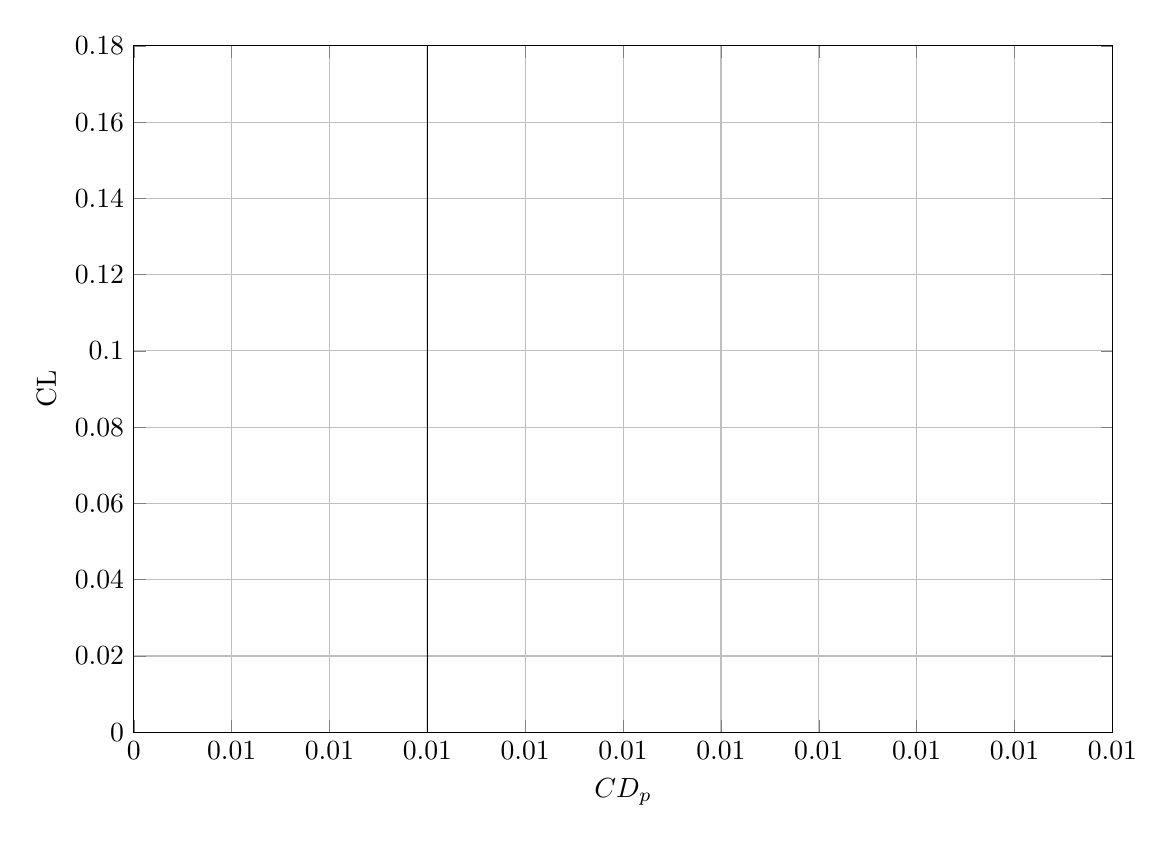 %Induced Drag coefficient vs Alpha Wing for WING 
\begin{tikzpicture}

\begin{axis}[
width=14.01cm,
height=10.3cm,
scaled ticks=false, tick label style={/pgf/number format/fixed},
xmin=0.004,
xmax=0.014,
xlabel={$CD_p$},
xmajorgrids,
ymin=0,
ymax=0.18,
ylabel={CL},
ymajorgrids,
]

\addplot [
color=black,
solid
]
table[row sep=crcr]{
0.007	-0.229\\
0.007	-0.174\\
0.007	-0.12\\
0.007	-0.066\\
0.007	-0.012\\
0.007	0.042\\
0.007	0.096\\
0.007	0.151\\
0.007	0.205\\
0.007	0.259\\
0.007	0.313\\
0.007	0.367\\
0.007	0.421\\
0.007	0.475\\
0.007	0.53\\
0.007	0.584\\
0.007	0.638\\
0.007	0.692\\
0.008	0.746\\
0.008	0.8\\
0.008	0.855\\
0.008	0.909\\
0.009	0.963\\
0.009	1.017\\
0.009	1.071\\
0.01	1.126\\
0.01	1.181\\
0.011	1.235\\
0.011	1.288\\
0.011	1.339\\
0.012	1.386\\
0.012	1.431\\
0.013	1.471\\
0.013	1.505\\
0.013	1.534\\
0.014	1.556\\
0.014	1.571\\
0.014	1.577\\
0.014	1.575\\
0.014	1.562\\
0.015	1.54\\
0.015	1.506\\
0.015	1.46\\
};
\end{axis}
\end{tikzpicture}%
